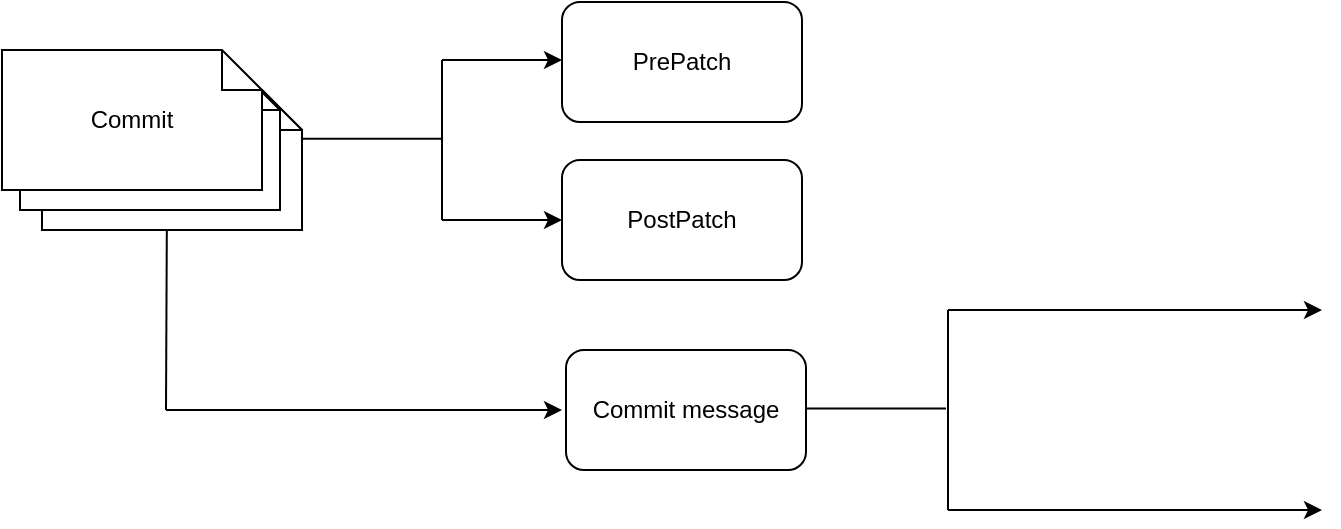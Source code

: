 <mxfile version="21.2.1" type="github">
  <diagram name="第 1 页" id="AJSdKsO4C3Va9-b6ls6C">
    <mxGraphModel dx="1134" dy="706" grid="1" gridSize="10" guides="1" tooltips="1" connect="1" arrows="1" fold="1" page="1" pageScale="1" pageWidth="827" pageHeight="1169" math="0" shadow="0">
      <root>
        <mxCell id="0" />
        <mxCell id="1" parent="0" />
        <mxCell id="vWMWjwVAAwe9uqM1hpxN-3" value="Note" style="shape=note;size=20;whiteSpace=wrap;html=1;" vertex="1" parent="1">
          <mxGeometry x="130" y="320" width="130" height="70" as="geometry" />
        </mxCell>
        <mxCell id="vWMWjwVAAwe9uqM1hpxN-4" value="Note" style="shape=note;size=20;whiteSpace=wrap;html=1;" vertex="1" parent="1">
          <mxGeometry x="130" y="320" width="130" height="70" as="geometry" />
        </mxCell>
        <mxCell id="vWMWjwVAAwe9uqM1hpxN-5" value="Note" style="shape=note;size=20;whiteSpace=wrap;html=1;" vertex="1" parent="1">
          <mxGeometry x="119" y="310" width="130" height="70" as="geometry" />
        </mxCell>
        <mxCell id="vWMWjwVAAwe9uqM1hpxN-6" value="Commit" style="shape=note;size=20;whiteSpace=wrap;html=1;" vertex="1" parent="1">
          <mxGeometry x="110" y="300" width="130" height="70" as="geometry" />
        </mxCell>
        <mxCell id="vWMWjwVAAwe9uqM1hpxN-9" value="" style="endArrow=none;html=1;rounded=0;" edge="1" parent="1">
          <mxGeometry width="50" height="50" relative="1" as="geometry">
            <mxPoint x="260" y="344.41" as="sourcePoint" />
            <mxPoint x="330" y="344.41" as="targetPoint" />
          </mxGeometry>
        </mxCell>
        <mxCell id="vWMWjwVAAwe9uqM1hpxN-10" value="" style="endArrow=none;html=1;rounded=0;" edge="1" parent="1">
          <mxGeometry width="50" height="50" relative="1" as="geometry">
            <mxPoint x="330" y="385" as="sourcePoint" />
            <mxPoint x="330" y="305" as="targetPoint" />
          </mxGeometry>
        </mxCell>
        <mxCell id="vWMWjwVAAwe9uqM1hpxN-13" value="" style="endArrow=classic;html=1;rounded=0;" edge="1" parent="1">
          <mxGeometry width="50" height="50" relative="1" as="geometry">
            <mxPoint x="330" y="305" as="sourcePoint" />
            <mxPoint x="390" y="305" as="targetPoint" />
          </mxGeometry>
        </mxCell>
        <mxCell id="vWMWjwVAAwe9uqM1hpxN-14" value="" style="endArrow=classic;html=1;rounded=0;" edge="1" parent="1">
          <mxGeometry width="50" height="50" relative="1" as="geometry">
            <mxPoint x="330" y="385" as="sourcePoint" />
            <mxPoint x="390" y="385" as="targetPoint" />
          </mxGeometry>
        </mxCell>
        <mxCell id="vWMWjwVAAwe9uqM1hpxN-15" value="PrePatch" style="rounded=1;whiteSpace=wrap;html=1;" vertex="1" parent="1">
          <mxGeometry x="390" y="276" width="120" height="60" as="geometry" />
        </mxCell>
        <mxCell id="vWMWjwVAAwe9uqM1hpxN-16" value="PostPatch" style="rounded=1;whiteSpace=wrap;html=1;" vertex="1" parent="1">
          <mxGeometry x="390" y="355" width="120" height="60" as="geometry" />
        </mxCell>
        <mxCell id="vWMWjwVAAwe9uqM1hpxN-18" value="" style="endArrow=none;html=1;rounded=0;" edge="1" parent="1">
          <mxGeometry width="50" height="50" relative="1" as="geometry">
            <mxPoint x="192" y="480" as="sourcePoint" />
            <mxPoint x="192.41" y="390" as="targetPoint" />
          </mxGeometry>
        </mxCell>
        <mxCell id="vWMWjwVAAwe9uqM1hpxN-19" value="" style="endArrow=classic;html=1;rounded=0;" edge="1" parent="1">
          <mxGeometry width="50" height="50" relative="1" as="geometry">
            <mxPoint x="192" y="480" as="sourcePoint" />
            <mxPoint x="390" y="480" as="targetPoint" />
          </mxGeometry>
        </mxCell>
        <mxCell id="vWMWjwVAAwe9uqM1hpxN-20" value="Commit message" style="rounded=1;whiteSpace=wrap;html=1;" vertex="1" parent="1">
          <mxGeometry x="392" y="450" width="120" height="60" as="geometry" />
        </mxCell>
        <mxCell id="vWMWjwVAAwe9uqM1hpxN-23" value="" style="endArrow=none;html=1;rounded=0;" edge="1" parent="1">
          <mxGeometry width="50" height="50" relative="1" as="geometry">
            <mxPoint x="512" y="479.29" as="sourcePoint" />
            <mxPoint x="582" y="479.29" as="targetPoint" />
          </mxGeometry>
        </mxCell>
        <mxCell id="vWMWjwVAAwe9uqM1hpxN-24" value="" style="endArrow=none;html=1;rounded=0;" edge="1" parent="1">
          <mxGeometry width="50" height="50" relative="1" as="geometry">
            <mxPoint x="583" y="530" as="sourcePoint" />
            <mxPoint x="583" y="430" as="targetPoint" />
          </mxGeometry>
        </mxCell>
        <mxCell id="vWMWjwVAAwe9uqM1hpxN-26" value="" style="endArrow=classic;html=1;rounded=0;" edge="1" parent="1">
          <mxGeometry width="50" height="50" relative="1" as="geometry">
            <mxPoint x="583" y="430" as="sourcePoint" />
            <mxPoint x="770" y="430" as="targetPoint" />
          </mxGeometry>
        </mxCell>
        <mxCell id="vWMWjwVAAwe9uqM1hpxN-27" value="" style="endArrow=classic;html=1;rounded=0;" edge="1" parent="1">
          <mxGeometry width="50" height="50" relative="1" as="geometry">
            <mxPoint x="583" y="530" as="sourcePoint" />
            <mxPoint x="770" y="530" as="targetPoint" />
          </mxGeometry>
        </mxCell>
      </root>
    </mxGraphModel>
  </diagram>
</mxfile>
